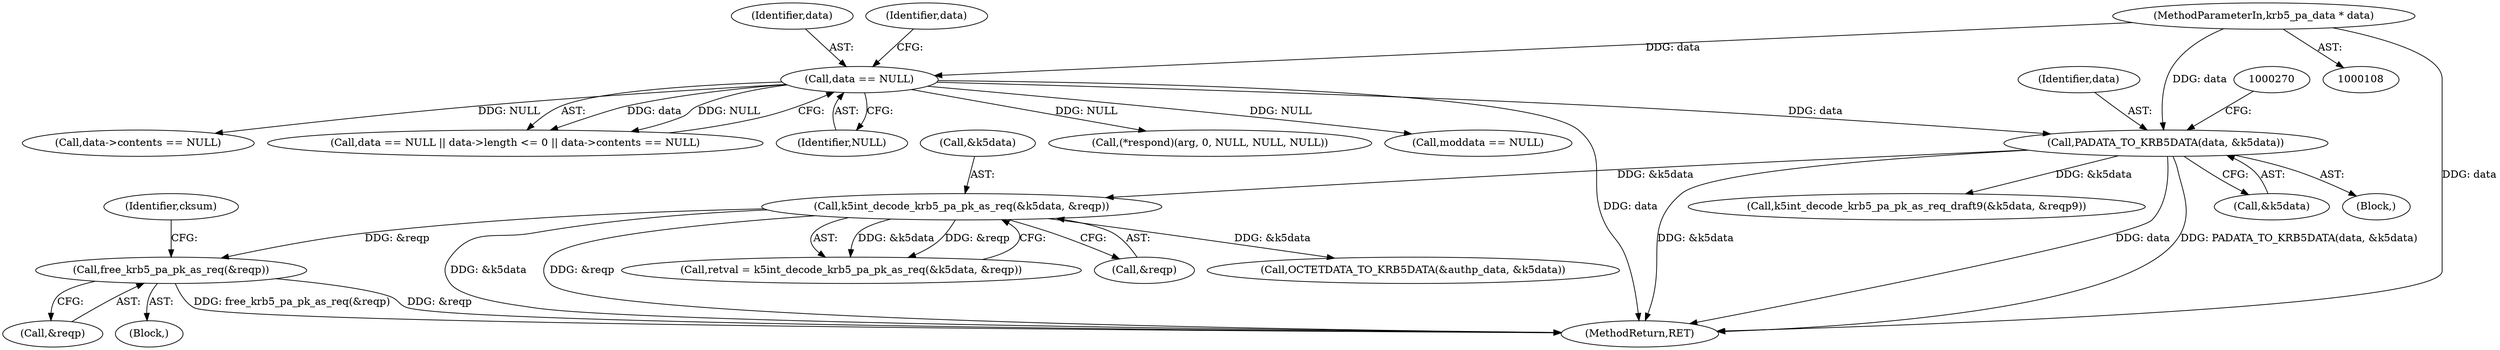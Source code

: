 digraph "0_krb5_e3b5a5e5267818c97750b266df50b6a3d4649604_1@API" {
"1000912" [label="(Call,free_krb5_pa_pk_as_req(&reqp))"];
"1000280" [label="(Call,k5int_decode_krb5_pa_pk_as_req(&k5data, &reqp))"];
"1000264" [label="(Call,PADATA_TO_KRB5DATA(data, &k5data))"];
"1000186" [label="(Call,data == NULL)"];
"1000113" [label="(MethodParameterIn,krb5_pa_data * data)"];
"1000185" [label="(Call,data == NULL || data->length <= 0 || data->contents == NULL)"];
"1000119" [label="(Block,)"];
"1000953" [label="(MethodReturn,RET)"];
"1000912" [label="(Call,free_krb5_pa_pk_as_req(&reqp))"];
"1000187" [label="(Identifier,data)"];
"1000265" [label="(Identifier,data)"];
"1000913" [label="(Call,&reqp)"];
"1000201" [label="(Call,(*respond)(arg, 0, NULL, NULL, NULL))"];
"1000280" [label="(Call,k5int_decode_krb5_pa_pk_as_req(&k5data, &reqp))"];
"1000266" [label="(Call,&k5data)"];
"1000209" [label="(Call,moddata == NULL)"];
"1000192" [label="(Identifier,data)"];
"1000188" [label="(Identifier,NULL)"];
"1000283" [label="(Call,&reqp)"];
"1000281" [label="(Call,&k5data)"];
"1000264" [label="(Call,PADATA_TO_KRB5DATA(data, &k5data))"];
"1000917" [label="(Identifier,cksum)"];
"1000910" [label="(Block,)"];
"1000363" [label="(Call,k5int_decode_krb5_pa_pk_as_req_draft9(&k5data, &reqp9))"];
"1000278" [label="(Call,retval = k5int_decode_krb5_pa_pk_as_req(&k5data, &reqp))"];
"1000533" [label="(Call,OCTETDATA_TO_KRB5DATA(&authp_data, &k5data))"];
"1000113" [label="(MethodParameterIn,krb5_pa_data * data)"];
"1000195" [label="(Call,data->contents == NULL)"];
"1000186" [label="(Call,data == NULL)"];
"1000912" -> "1000910"  [label="AST: "];
"1000912" -> "1000913"  [label="CFG: "];
"1000913" -> "1000912"  [label="AST: "];
"1000917" -> "1000912"  [label="CFG: "];
"1000912" -> "1000953"  [label="DDG: free_krb5_pa_pk_as_req(&reqp)"];
"1000912" -> "1000953"  [label="DDG: &reqp"];
"1000280" -> "1000912"  [label="DDG: &reqp"];
"1000280" -> "1000278"  [label="AST: "];
"1000280" -> "1000283"  [label="CFG: "];
"1000281" -> "1000280"  [label="AST: "];
"1000283" -> "1000280"  [label="AST: "];
"1000278" -> "1000280"  [label="CFG: "];
"1000280" -> "1000953"  [label="DDG: &k5data"];
"1000280" -> "1000953"  [label="DDG: &reqp"];
"1000280" -> "1000278"  [label="DDG: &k5data"];
"1000280" -> "1000278"  [label="DDG: &reqp"];
"1000264" -> "1000280"  [label="DDG: &k5data"];
"1000280" -> "1000533"  [label="DDG: &k5data"];
"1000264" -> "1000119"  [label="AST: "];
"1000264" -> "1000266"  [label="CFG: "];
"1000265" -> "1000264"  [label="AST: "];
"1000266" -> "1000264"  [label="AST: "];
"1000270" -> "1000264"  [label="CFG: "];
"1000264" -> "1000953"  [label="DDG: data"];
"1000264" -> "1000953"  [label="DDG: PADATA_TO_KRB5DATA(data, &k5data)"];
"1000264" -> "1000953"  [label="DDG: &k5data"];
"1000186" -> "1000264"  [label="DDG: data"];
"1000113" -> "1000264"  [label="DDG: data"];
"1000264" -> "1000363"  [label="DDG: &k5data"];
"1000186" -> "1000185"  [label="AST: "];
"1000186" -> "1000188"  [label="CFG: "];
"1000187" -> "1000186"  [label="AST: "];
"1000188" -> "1000186"  [label="AST: "];
"1000192" -> "1000186"  [label="CFG: "];
"1000185" -> "1000186"  [label="CFG: "];
"1000186" -> "1000953"  [label="DDG: data"];
"1000186" -> "1000185"  [label="DDG: data"];
"1000186" -> "1000185"  [label="DDG: NULL"];
"1000113" -> "1000186"  [label="DDG: data"];
"1000186" -> "1000195"  [label="DDG: NULL"];
"1000186" -> "1000201"  [label="DDG: NULL"];
"1000186" -> "1000209"  [label="DDG: NULL"];
"1000113" -> "1000108"  [label="AST: "];
"1000113" -> "1000953"  [label="DDG: data"];
}
